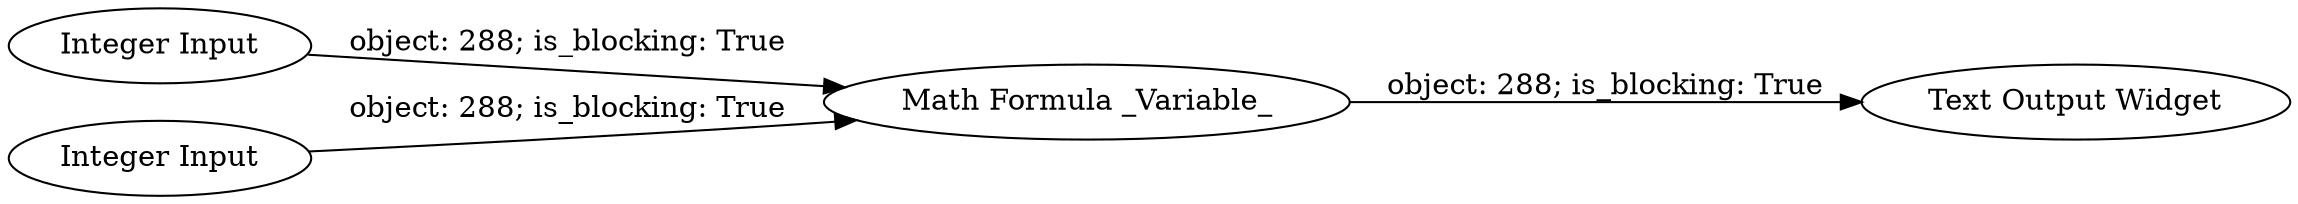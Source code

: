 digraph {
	"-2434135789925462406_3" [label="Math Formula _Variable_"]
	"-2434135789925462406_2" [label="Integer Input"]
	"-2434135789925462406_1" [label="Integer Input"]
	"-2434135789925462406_4" [label="Text Output Widget"]
	"-2434135789925462406_2" -> "-2434135789925462406_3" [label="object: 288; is_blocking: True"]
	"-2434135789925462406_3" -> "-2434135789925462406_4" [label="object: 288; is_blocking: True"]
	"-2434135789925462406_1" -> "-2434135789925462406_3" [label="object: 288; is_blocking: True"]
	rankdir=LR
}
